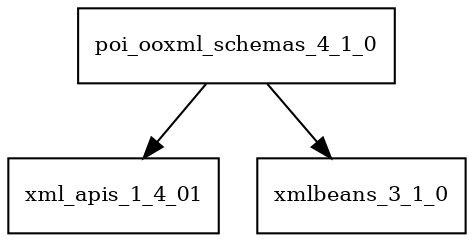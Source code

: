 digraph poi_ooxml_schemas_4_1_0_dependencies {
  node [shape = box, fontsize=10.0];
  poi_ooxml_schemas_4_1_0 -> xml_apis_1_4_01;
  poi_ooxml_schemas_4_1_0 -> xmlbeans_3_1_0;
}

